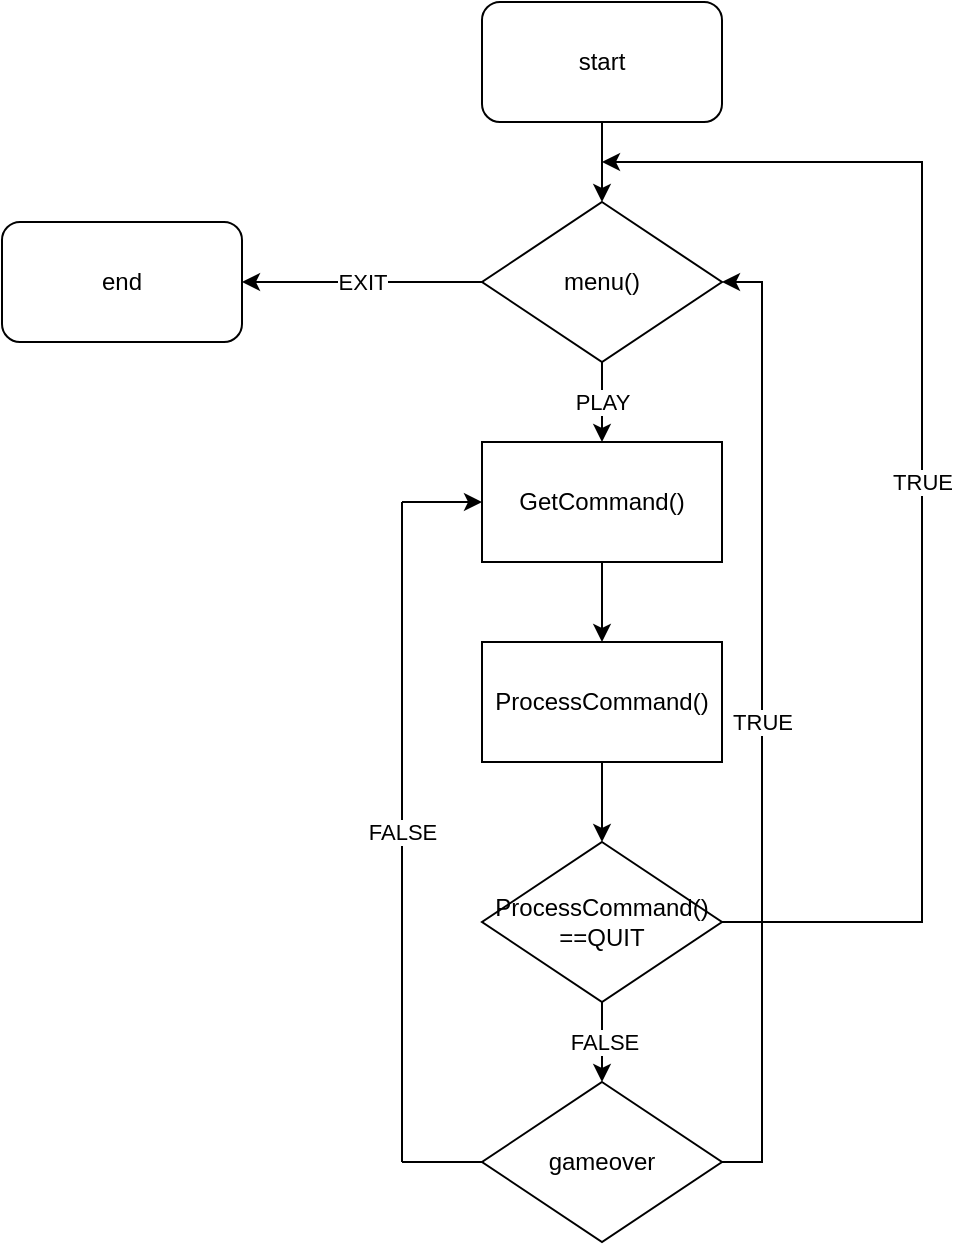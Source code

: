<mxfile version="14.5.9" type="github">
  <diagram id="C5RBs43oDa-KdzZeNtuy" name="Page-1">
    <mxGraphModel dx="1231" dy="616" grid="1" gridSize="10" guides="1" tooltips="1" connect="1" arrows="1" fold="1" page="1" pageScale="1" pageWidth="827" pageHeight="1169" math="0" shadow="0">
      <root>
        <mxCell id="WIyWlLk6GJQsqaUBKTNV-0" />
        <mxCell id="WIyWlLk6GJQsqaUBKTNV-1" parent="WIyWlLk6GJQsqaUBKTNV-0" />
        <mxCell id="ZbS1MFmyHcTEgTk42uMY-2" value="end" style="rounded=1;whiteSpace=wrap;html=1;" vertex="1" parent="WIyWlLk6GJQsqaUBKTNV-1">
          <mxGeometry x="120" y="111" width="120" height="60" as="geometry" />
        </mxCell>
        <mxCell id="ZbS1MFmyHcTEgTk42uMY-15" style="edgeStyle=orthogonalEdgeStyle;rounded=0;orthogonalLoop=1;jettySize=auto;html=1;exitX=0.5;exitY=1;exitDx=0;exitDy=0;" edge="1" parent="WIyWlLk6GJQsqaUBKTNV-1" source="ZbS1MFmyHcTEgTk42uMY-3" target="ZbS1MFmyHcTEgTk42uMY-4">
          <mxGeometry relative="1" as="geometry" />
        </mxCell>
        <mxCell id="ZbS1MFmyHcTEgTk42uMY-3" value="start" style="rounded=1;whiteSpace=wrap;html=1;" vertex="1" parent="WIyWlLk6GJQsqaUBKTNV-1">
          <mxGeometry x="360" y="1" width="120" height="60" as="geometry" />
        </mxCell>
        <mxCell id="ZbS1MFmyHcTEgTk42uMY-11" value="EXIT" style="edgeStyle=orthogonalEdgeStyle;rounded=0;orthogonalLoop=1;jettySize=auto;html=1;entryX=1;entryY=0.5;entryDx=0;entryDy=0;fontFamily=Helvetica;" edge="1" parent="WIyWlLk6GJQsqaUBKTNV-1" source="ZbS1MFmyHcTEgTk42uMY-4">
          <mxGeometry relative="1" as="geometry">
            <mxPoint x="240" y="141" as="targetPoint" />
          </mxGeometry>
        </mxCell>
        <mxCell id="ZbS1MFmyHcTEgTk42uMY-14" value="PLAY" style="edgeStyle=orthogonalEdgeStyle;rounded=0;orthogonalLoop=1;jettySize=auto;html=1;exitX=0.5;exitY=1;exitDx=0;exitDy=0;entryX=0.5;entryY=0;entryDx=0;entryDy=0;" edge="1" parent="WIyWlLk6GJQsqaUBKTNV-1" source="ZbS1MFmyHcTEgTk42uMY-4" target="ZbS1MFmyHcTEgTk42uMY-8">
          <mxGeometry relative="1" as="geometry" />
        </mxCell>
        <mxCell id="ZbS1MFmyHcTEgTk42uMY-4" value="menu()" style="rhombus;whiteSpace=wrap;html=1;" vertex="1" parent="WIyWlLk6GJQsqaUBKTNV-1">
          <mxGeometry x="360" y="101" width="120" height="80" as="geometry" />
        </mxCell>
        <mxCell id="ZbS1MFmyHcTEgTk42uMY-27" value="TRUE" style="edgeStyle=orthogonalEdgeStyle;rounded=0;orthogonalLoop=1;jettySize=auto;html=1;exitX=1;exitY=0.5;exitDx=0;exitDy=0;fontFamily=Helvetica;" edge="1" parent="WIyWlLk6GJQsqaUBKTNV-1" source="ZbS1MFmyHcTEgTk42uMY-5">
          <mxGeometry relative="1" as="geometry">
            <mxPoint x="420" y="81" as="targetPoint" />
            <Array as="points">
              <mxPoint x="580" y="461" />
            </Array>
          </mxGeometry>
        </mxCell>
        <mxCell id="ZbS1MFmyHcTEgTk42uMY-28" value="FALSE" style="edgeStyle=orthogonalEdgeStyle;rounded=0;orthogonalLoop=1;jettySize=auto;html=1;exitX=0.5;exitY=1;exitDx=0;exitDy=0;fontFamily=Helvetica;" edge="1" parent="WIyWlLk6GJQsqaUBKTNV-1" source="ZbS1MFmyHcTEgTk42uMY-5">
          <mxGeometry relative="1" as="geometry">
            <mxPoint x="420" y="541" as="targetPoint" />
          </mxGeometry>
        </mxCell>
        <mxCell id="ZbS1MFmyHcTEgTk42uMY-5" value="&lt;span&gt;ProcessCommand()&lt;br&gt;==QUIT&lt;br&gt;&lt;/span&gt;" style="rhombus;whiteSpace=wrap;html=1;" vertex="1" parent="WIyWlLk6GJQsqaUBKTNV-1">
          <mxGeometry x="360" y="421" width="120" height="80" as="geometry" />
        </mxCell>
        <mxCell id="ZbS1MFmyHcTEgTk42uMY-23" style="edgeStyle=orthogonalEdgeStyle;rounded=0;orthogonalLoop=1;jettySize=auto;html=1;exitX=0.5;exitY=1;exitDx=0;exitDy=0;entryX=0.5;entryY=0;entryDx=0;entryDy=0;" edge="1" parent="WIyWlLk6GJQsqaUBKTNV-1" source="ZbS1MFmyHcTEgTk42uMY-8" target="ZbS1MFmyHcTEgTk42uMY-20">
          <mxGeometry relative="1" as="geometry" />
        </mxCell>
        <mxCell id="ZbS1MFmyHcTEgTk42uMY-8" value="GetCommand()" style="rounded=0;whiteSpace=wrap;html=1;" vertex="1" parent="WIyWlLk6GJQsqaUBKTNV-1">
          <mxGeometry x="360" y="221" width="120" height="60" as="geometry" />
        </mxCell>
        <mxCell id="ZbS1MFmyHcTEgTk42uMY-17" style="edgeStyle=orthogonalEdgeStyle;rounded=0;orthogonalLoop=1;jettySize=auto;html=1;exitX=0.5;exitY=1;exitDx=0;exitDy=0;entryX=0.5;entryY=0;entryDx=0;entryDy=0;" edge="1" parent="WIyWlLk6GJQsqaUBKTNV-1" source="ZbS1MFmyHcTEgTk42uMY-20" target="ZbS1MFmyHcTEgTk42uMY-5">
          <mxGeometry relative="1" as="geometry">
            <mxPoint x="420" y="391" as="sourcePoint" />
            <Array as="points" />
          </mxGeometry>
        </mxCell>
        <mxCell id="ZbS1MFmyHcTEgTk42uMY-20" value="ProcessCommand()" style="rounded=0;whiteSpace=wrap;html=1;" vertex="1" parent="WIyWlLk6GJQsqaUBKTNV-1">
          <mxGeometry x="360" y="321" width="120" height="60" as="geometry" />
        </mxCell>
        <mxCell id="ZbS1MFmyHcTEgTk42uMY-25" style="edgeStyle=orthogonalEdgeStyle;rounded=0;orthogonalLoop=1;jettySize=auto;html=1;exitX=0.5;exitY=1;exitDx=0;exitDy=0;" edge="1" parent="WIyWlLk6GJQsqaUBKTNV-1">
          <mxGeometry relative="1" as="geometry">
            <mxPoint x="180" y="171" as="sourcePoint" />
            <mxPoint x="180" y="171" as="targetPoint" />
          </mxGeometry>
        </mxCell>
        <mxCell id="ZbS1MFmyHcTEgTk42uMY-32" value="TRUE" style="edgeStyle=orthogonalEdgeStyle;rounded=0;orthogonalLoop=1;jettySize=auto;html=1;exitX=1;exitY=0.5;exitDx=0;exitDy=0;entryX=1;entryY=0.5;entryDx=0;entryDy=0;fontFamily=Helvetica;" edge="1" parent="WIyWlLk6GJQsqaUBKTNV-1" source="ZbS1MFmyHcTEgTk42uMY-29" target="ZbS1MFmyHcTEgTk42uMY-4">
          <mxGeometry relative="1" as="geometry" />
        </mxCell>
        <mxCell id="ZbS1MFmyHcTEgTk42uMY-29" value="gameover" style="rhombus;whiteSpace=wrap;html=1;fontFamily=Helvetica;" vertex="1" parent="WIyWlLk6GJQsqaUBKTNV-1">
          <mxGeometry x="360" y="541" width="120" height="80" as="geometry" />
        </mxCell>
        <mxCell id="ZbS1MFmyHcTEgTk42uMY-39" value="" style="endArrow=none;html=1;fontFamily=Helvetica;exitX=0;exitY=0.5;exitDx=0;exitDy=0;" edge="1" parent="WIyWlLk6GJQsqaUBKTNV-1" source="ZbS1MFmyHcTEgTk42uMY-29">
          <mxGeometry width="50" height="50" relative="1" as="geometry">
            <mxPoint x="230" y="441" as="sourcePoint" />
            <mxPoint x="320" y="581" as="targetPoint" />
          </mxGeometry>
        </mxCell>
        <mxCell id="ZbS1MFmyHcTEgTk42uMY-40" value="FALSE" style="endArrow=none;html=1;fontFamily=Helvetica;" edge="1" parent="WIyWlLk6GJQsqaUBKTNV-1">
          <mxGeometry width="50" height="50" relative="1" as="geometry">
            <mxPoint x="320" y="581" as="sourcePoint" />
            <mxPoint x="320" y="251" as="targetPoint" />
          </mxGeometry>
        </mxCell>
        <mxCell id="ZbS1MFmyHcTEgTk42uMY-41" value="" style="endArrow=classic;html=1;fontFamily=Helvetica;" edge="1" parent="WIyWlLk6GJQsqaUBKTNV-1" target="ZbS1MFmyHcTEgTk42uMY-8">
          <mxGeometry width="50" height="50" relative="1" as="geometry">
            <mxPoint x="320" y="251" as="sourcePoint" />
            <mxPoint x="280" y="391" as="targetPoint" />
          </mxGeometry>
        </mxCell>
      </root>
    </mxGraphModel>
  </diagram>
</mxfile>
